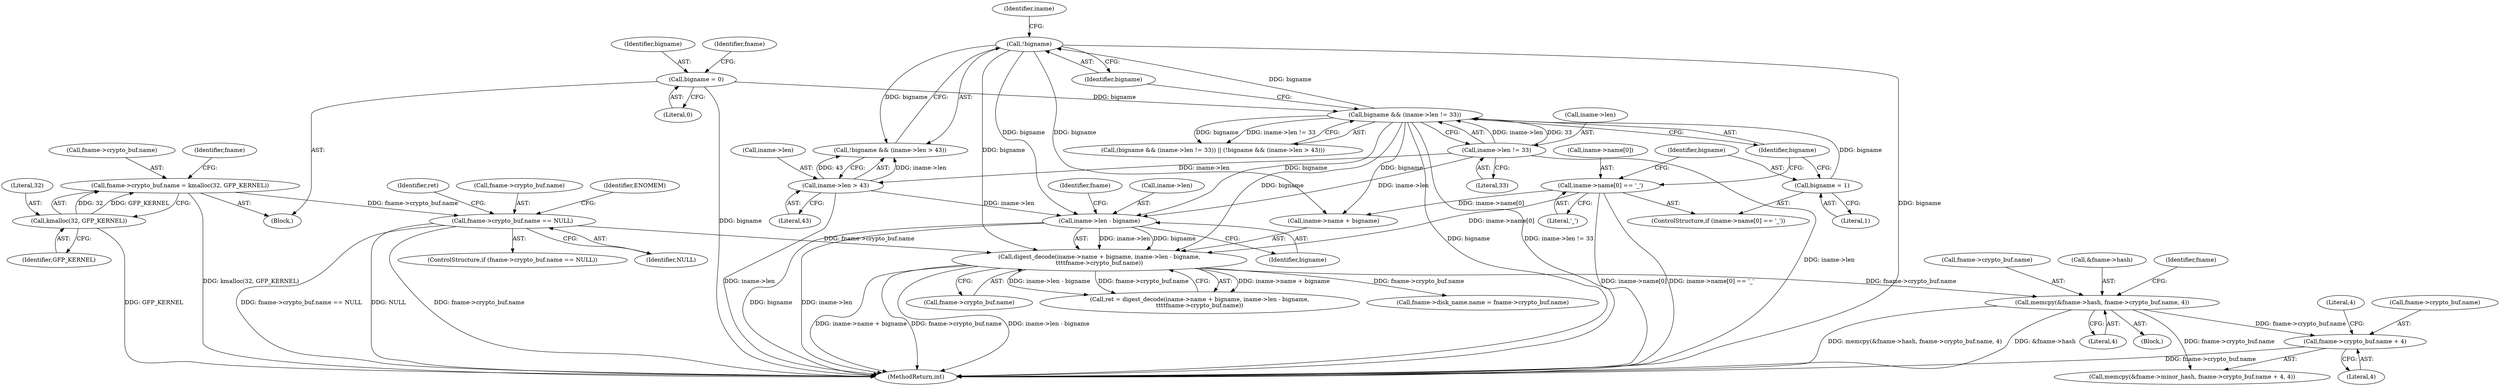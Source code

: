 digraph "0_linux_1b53cf9815bb4744958d41f3795d5d5a1d365e2d_0@API" {
"1000335" [label="(Call,fname->crypto_buf.name + 4)"];
"1000319" [label="(Call,memcpy(&fname->hash, fname->crypto_buf.name, 4))"];
"1000283" [label="(Call,digest_decode(iname->name + bigname, iname->len - bigname,\n\t\t\t\tfname->crypto_buf.name))"];
"1000231" [label="(Call,iname->name[0] == '_')"];
"1000251" [label="(Call,!bigname)"];
"1000243" [label="(Call,bigname && (iname->len != 33))"];
"1000238" [label="(Call,bigname = 1)"];
"1000112" [label="(Call,bigname = 0)"];
"1000245" [label="(Call,iname->len != 33)"];
"1000289" [label="(Call,iname->len - bigname)"];
"1000253" [label="(Call,iname->len > 43)"];
"1000271" [label="(Call,fname->crypto_buf.name == NULL)"];
"1000261" [label="(Call,fname->crypto_buf.name = kmalloc(32, GFP_KERNEL))"];
"1000267" [label="(Call,kmalloc(32, GFP_KERNEL))"];
"1000335" [label="(Call,fname->crypto_buf.name + 4)"];
"1000238" [label="(Call,bigname = 1)"];
"1000296" [label="(Identifier,fname)"];
"1000239" [label="(Identifier,bigname)"];
"1000257" [label="(Literal,43)"];
"1000284" [label="(Call,iname->name + bigname)"];
"1000254" [label="(Call,iname->len)"];
"1000244" [label="(Identifier,bigname)"];
"1000253" [label="(Call,iname->len > 43)"];
"1000270" [label="(ControlStructure,if (fname->crypto_buf.name == NULL))"];
"1000251" [label="(Call,!bigname)"];
"1000262" [label="(Call,fname->crypto_buf.name)"];
"1000342" [label="(Literal,4)"];
"1000255" [label="(Identifier,iname)"];
"1000289" [label="(Call,iname->len - bigname)"];
"1000336" [label="(Call,fname->crypto_buf.name)"];
"1000245" [label="(Call,iname->len != 33)"];
"1000274" [label="(Identifier,fname)"];
"1000272" [label="(Call,fname->crypto_buf.name)"];
"1000271" [label="(Call,fname->crypto_buf.name == NULL)"];
"1000269" [label="(Identifier,GFP_KERNEL)"];
"1000112" [label="(Call,bigname = 0)"];
"1000114" [label="(Literal,0)"];
"1000250" [label="(Call,!bigname && (iname->len > 43))"];
"1000293" [label="(Identifier,bigname)"];
"1000267" [label="(Call,kmalloc(32, GFP_KERNEL))"];
"1000261" [label="(Call,fname->crypto_buf.name = kmalloc(32, GFP_KERNEL))"];
"1000280" [label="(Identifier,ENOMEM)"];
"1000106" [label="(Block,)"];
"1000240" [label="(Literal,1)"];
"1000330" [label="(Call,memcpy(&fname->minor_hash, fname->crypto_buf.name + 4, 4))"];
"1000277" [label="(Identifier,NULL)"];
"1000319" [label="(Call,memcpy(&fname->hash, fname->crypto_buf.name, 4))"];
"1000281" [label="(Call,ret = digest_decode(iname->name + bigname, iname->len - bigname,\n\t\t\t\tfname->crypto_buf.name))"];
"1000345" [label="(Call,fname->disk_name.name = fname->crypto_buf.name)"];
"1000333" [label="(Identifier,fname)"];
"1000377" [label="(MethodReturn,int)"];
"1000113" [label="(Identifier,bigname)"];
"1000231" [label="(Call,iname->name[0] == '_')"];
"1000324" [label="(Call,fname->crypto_buf.name)"];
"1000252" [label="(Identifier,bigname)"];
"1000318" [label="(Block,)"];
"1000242" [label="(Call,(bigname && (iname->len != 33)) || (!bigname && (iname->len > 43)))"];
"1000237" [label="(Literal,'_')"];
"1000341" [label="(Literal,4)"];
"1000320" [label="(Call,&fname->hash)"];
"1000283" [label="(Call,digest_decode(iname->name + bigname, iname->len - bigname,\n\t\t\t\tfname->crypto_buf.name))"];
"1000282" [label="(Identifier,ret)"];
"1000329" [label="(Literal,4)"];
"1000294" [label="(Call,fname->crypto_buf.name)"];
"1000116" [label="(Identifier,fname)"];
"1000243" [label="(Call,bigname && (iname->len != 33))"];
"1000230" [label="(ControlStructure,if (iname->name[0] == '_'))"];
"1000290" [label="(Call,iname->len)"];
"1000268" [label="(Literal,32)"];
"1000249" [label="(Literal,33)"];
"1000246" [label="(Call,iname->len)"];
"1000232" [label="(Call,iname->name[0])"];
"1000335" -> "1000330"  [label="AST: "];
"1000335" -> "1000341"  [label="CFG: "];
"1000336" -> "1000335"  [label="AST: "];
"1000341" -> "1000335"  [label="AST: "];
"1000342" -> "1000335"  [label="CFG: "];
"1000335" -> "1000377"  [label="DDG: fname->crypto_buf.name"];
"1000319" -> "1000335"  [label="DDG: fname->crypto_buf.name"];
"1000319" -> "1000318"  [label="AST: "];
"1000319" -> "1000329"  [label="CFG: "];
"1000320" -> "1000319"  [label="AST: "];
"1000324" -> "1000319"  [label="AST: "];
"1000329" -> "1000319"  [label="AST: "];
"1000333" -> "1000319"  [label="CFG: "];
"1000319" -> "1000377"  [label="DDG: memcpy(&fname->hash, fname->crypto_buf.name, 4)"];
"1000319" -> "1000377"  [label="DDG: &fname->hash"];
"1000283" -> "1000319"  [label="DDG: fname->crypto_buf.name"];
"1000319" -> "1000330"  [label="DDG: fname->crypto_buf.name"];
"1000283" -> "1000281"  [label="AST: "];
"1000283" -> "1000294"  [label="CFG: "];
"1000284" -> "1000283"  [label="AST: "];
"1000289" -> "1000283"  [label="AST: "];
"1000294" -> "1000283"  [label="AST: "];
"1000281" -> "1000283"  [label="CFG: "];
"1000283" -> "1000377"  [label="DDG: iname->name + bigname"];
"1000283" -> "1000377"  [label="DDG: fname->crypto_buf.name"];
"1000283" -> "1000377"  [label="DDG: iname->len - bigname"];
"1000283" -> "1000281"  [label="DDG: iname->name + bigname"];
"1000283" -> "1000281"  [label="DDG: iname->len - bigname"];
"1000283" -> "1000281"  [label="DDG: fname->crypto_buf.name"];
"1000231" -> "1000283"  [label="DDG: iname->name[0]"];
"1000251" -> "1000283"  [label="DDG: bigname"];
"1000243" -> "1000283"  [label="DDG: bigname"];
"1000289" -> "1000283"  [label="DDG: iname->len"];
"1000289" -> "1000283"  [label="DDG: bigname"];
"1000271" -> "1000283"  [label="DDG: fname->crypto_buf.name"];
"1000283" -> "1000345"  [label="DDG: fname->crypto_buf.name"];
"1000231" -> "1000230"  [label="AST: "];
"1000231" -> "1000237"  [label="CFG: "];
"1000232" -> "1000231"  [label="AST: "];
"1000237" -> "1000231"  [label="AST: "];
"1000239" -> "1000231"  [label="CFG: "];
"1000244" -> "1000231"  [label="CFG: "];
"1000231" -> "1000377"  [label="DDG: iname->name[0]"];
"1000231" -> "1000377"  [label="DDG: iname->name[0] == '_'"];
"1000231" -> "1000284"  [label="DDG: iname->name[0]"];
"1000251" -> "1000250"  [label="AST: "];
"1000251" -> "1000252"  [label="CFG: "];
"1000252" -> "1000251"  [label="AST: "];
"1000255" -> "1000251"  [label="CFG: "];
"1000250" -> "1000251"  [label="CFG: "];
"1000251" -> "1000377"  [label="DDG: bigname"];
"1000251" -> "1000250"  [label="DDG: bigname"];
"1000243" -> "1000251"  [label="DDG: bigname"];
"1000251" -> "1000284"  [label="DDG: bigname"];
"1000251" -> "1000289"  [label="DDG: bigname"];
"1000243" -> "1000242"  [label="AST: "];
"1000243" -> "1000244"  [label="CFG: "];
"1000243" -> "1000245"  [label="CFG: "];
"1000244" -> "1000243"  [label="AST: "];
"1000245" -> "1000243"  [label="AST: "];
"1000252" -> "1000243"  [label="CFG: "];
"1000242" -> "1000243"  [label="CFG: "];
"1000243" -> "1000377"  [label="DDG: bigname"];
"1000243" -> "1000377"  [label="DDG: iname->len != 33"];
"1000243" -> "1000242"  [label="DDG: bigname"];
"1000243" -> "1000242"  [label="DDG: iname->len != 33"];
"1000238" -> "1000243"  [label="DDG: bigname"];
"1000112" -> "1000243"  [label="DDG: bigname"];
"1000245" -> "1000243"  [label="DDG: iname->len"];
"1000245" -> "1000243"  [label="DDG: 33"];
"1000243" -> "1000284"  [label="DDG: bigname"];
"1000243" -> "1000289"  [label="DDG: bigname"];
"1000238" -> "1000230"  [label="AST: "];
"1000238" -> "1000240"  [label="CFG: "];
"1000239" -> "1000238"  [label="AST: "];
"1000240" -> "1000238"  [label="AST: "];
"1000244" -> "1000238"  [label="CFG: "];
"1000112" -> "1000106"  [label="AST: "];
"1000112" -> "1000114"  [label="CFG: "];
"1000113" -> "1000112"  [label="AST: "];
"1000114" -> "1000112"  [label="AST: "];
"1000116" -> "1000112"  [label="CFG: "];
"1000112" -> "1000377"  [label="DDG: bigname"];
"1000245" -> "1000249"  [label="CFG: "];
"1000246" -> "1000245"  [label="AST: "];
"1000249" -> "1000245"  [label="AST: "];
"1000245" -> "1000377"  [label="DDG: iname->len"];
"1000245" -> "1000253"  [label="DDG: iname->len"];
"1000245" -> "1000289"  [label="DDG: iname->len"];
"1000289" -> "1000293"  [label="CFG: "];
"1000290" -> "1000289"  [label="AST: "];
"1000293" -> "1000289"  [label="AST: "];
"1000296" -> "1000289"  [label="CFG: "];
"1000289" -> "1000377"  [label="DDG: iname->len"];
"1000289" -> "1000377"  [label="DDG: bigname"];
"1000253" -> "1000289"  [label="DDG: iname->len"];
"1000253" -> "1000250"  [label="AST: "];
"1000253" -> "1000257"  [label="CFG: "];
"1000254" -> "1000253"  [label="AST: "];
"1000257" -> "1000253"  [label="AST: "];
"1000250" -> "1000253"  [label="CFG: "];
"1000253" -> "1000377"  [label="DDG: iname->len"];
"1000253" -> "1000250"  [label="DDG: iname->len"];
"1000253" -> "1000250"  [label="DDG: 43"];
"1000271" -> "1000270"  [label="AST: "];
"1000271" -> "1000277"  [label="CFG: "];
"1000272" -> "1000271"  [label="AST: "];
"1000277" -> "1000271"  [label="AST: "];
"1000280" -> "1000271"  [label="CFG: "];
"1000282" -> "1000271"  [label="CFG: "];
"1000271" -> "1000377"  [label="DDG: NULL"];
"1000271" -> "1000377"  [label="DDG: fname->crypto_buf.name"];
"1000271" -> "1000377"  [label="DDG: fname->crypto_buf.name == NULL"];
"1000261" -> "1000271"  [label="DDG: fname->crypto_buf.name"];
"1000261" -> "1000106"  [label="AST: "];
"1000261" -> "1000267"  [label="CFG: "];
"1000262" -> "1000261"  [label="AST: "];
"1000267" -> "1000261"  [label="AST: "];
"1000274" -> "1000261"  [label="CFG: "];
"1000261" -> "1000377"  [label="DDG: kmalloc(32, GFP_KERNEL)"];
"1000267" -> "1000261"  [label="DDG: 32"];
"1000267" -> "1000261"  [label="DDG: GFP_KERNEL"];
"1000267" -> "1000269"  [label="CFG: "];
"1000268" -> "1000267"  [label="AST: "];
"1000269" -> "1000267"  [label="AST: "];
"1000267" -> "1000377"  [label="DDG: GFP_KERNEL"];
}

